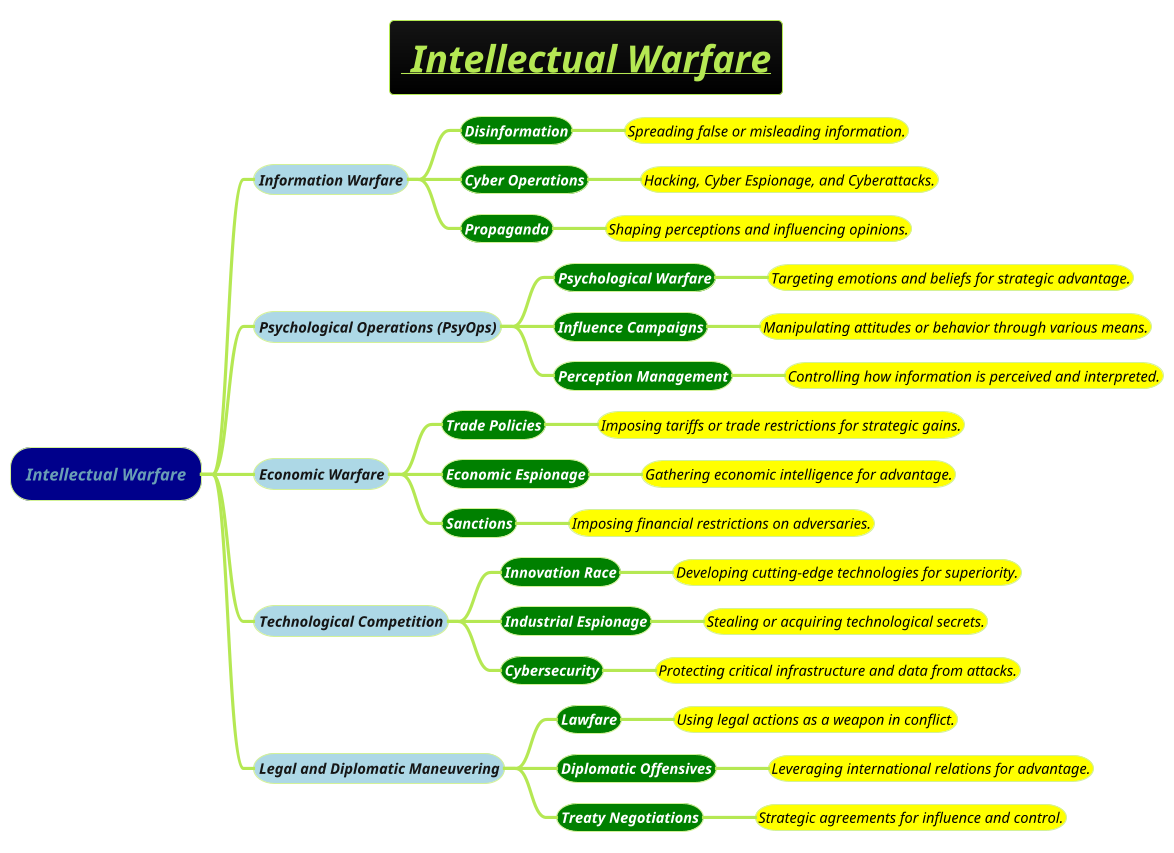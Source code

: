 @startmindmap

title =<i><b><u> Intellectual Warfare
!theme hacker

*[#darkblue] <i>Intellectual Warfare
**[#lightblue] <i><color #blac><size:14>Information Warfare
***[#green] <b><i><color #white><size:14>Disinformation
****[#yellow] <i><color #black><size:14>Spreading false or misleading information.
***[#green] <b><i><color #white><size:14>Cyber Operations
****[#yellow] <i><color #black><size:14>Hacking, Cyber Espionage, and Cyberattacks.
***[#green] <b><i><color #white><size:14>Propaganda
****[#yellow] <i><color #black><size:14>Shaping perceptions and influencing opinions.
**[#lightblue] <i><color #blac><size:14>Psychological Operations (PsyOps)
***[#green] <b><i><color #white><size:14>Psychological Warfare
****[#yellow] <i><color #black><size:14>Targeting emotions and beliefs for strategic advantage.
***[#green] <b><i><color #white><size:14>Influence Campaigns
****[#yellow] <i><color #black><size:14>Manipulating attitudes or behavior through various means.
***[#green] <b><i><color #white><size:14>Perception Management
****[#yellow] <i><color #black><size:14>Controlling how information is perceived and interpreted.
**[#lightblue] <i><color #blac><size:14>Economic Warfare
***[#green] <b><i><color #white><size:14>Trade Policies
****[#yellow] <i><color #black><size:14>Imposing tariffs or trade restrictions for strategic gains.
***[#green] <b><i><color #white><size:14>Economic Espionage
****[#yellow] <i><color #black><size:14>Gathering economic intelligence for advantage.
***[#green] <b><i><color #white><size:14>Sanctions
****[#yellow] <i><color #black><size:14>Imposing financial restrictions on adversaries.
**[#lightblue] <i><color #blac><size:14>Technological Competition
***[#green] <b><i><color #white><size:14>Innovation Race
****[#yellow] <i><color #black><size:14>Developing cutting-edge technologies for superiority.
***[#green] <b><i><color #white><size:14>Industrial Espionage
****[#yellow] <i><color #black><size:14>Stealing or acquiring technological secrets.
***[#green] <b><i><color #white><size:14>Cybersecurity
****[#yellow] <i><color #black><size:14>Protecting critical infrastructure and data from attacks.
**[#lightblue] <i><color #blac><size:14>Legal and Diplomatic Maneuvering
***[#green] <b><i><color #white><size:14>Lawfare
****[#yellow] <i><color #black><size:14>Using legal actions as a weapon in conflict.
***[#green] <b><i><color #white><size:14>Diplomatic Offensives
****[#yellow] <i><color #black><size:14>Leveraging international relations for advantage.
***[#green] <b><i><color #white><size:14>Treaty Negotiations
****[#yellow] <i><color #black><size:14>Strategic agreements for influence and control.

@endmindmap

